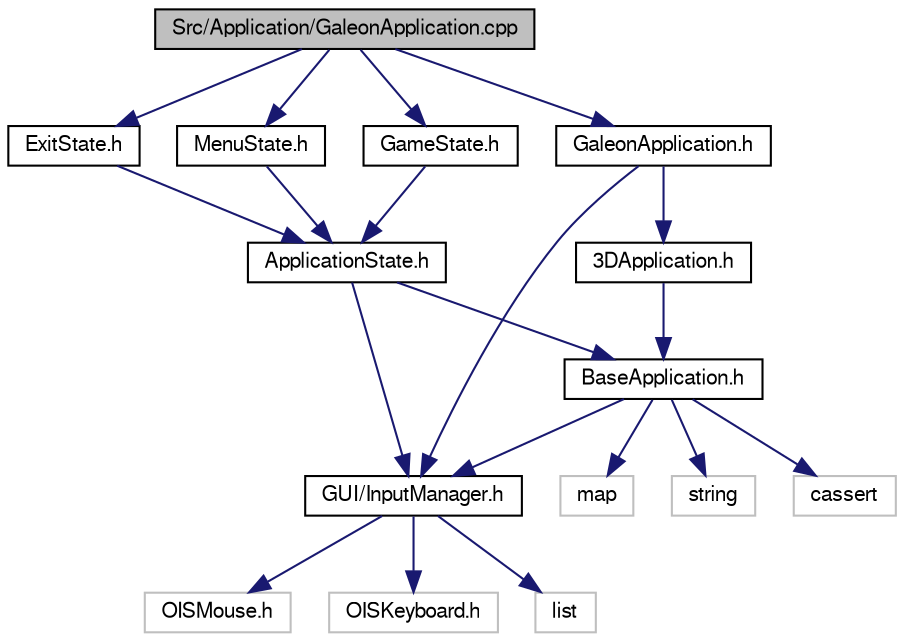 digraph "Src/Application/GaleonApplication.cpp"
{
  edge [fontname="FreeSans",fontsize="10",labelfontname="FreeSans",labelfontsize="10"];
  node [fontname="FreeSans",fontsize="10",shape=record];
  Node1 [label="Src/Application/GaleonApplication.cpp",height=0.2,width=0.4,color="black", fillcolor="grey75", style="filled", fontcolor="black"];
  Node1 -> Node2 [color="midnightblue",fontsize="10",style="solid",fontname="FreeSans"];
  Node2 [label="GaleonApplication.h",height=0.2,width=0.4,color="black", fillcolor="white", style="filled",URL="$_galeon_application_8h.html",tooltip="Contiene la declaración de la clase aplicacion para aplicaciones basadas en Ogre. ..."];
  Node2 -> Node3 [color="midnightblue",fontsize="10",style="solid",fontname="FreeSans"];
  Node3 [label="3DApplication.h",height=0.2,width=0.4,color="black", fillcolor="white", style="filled",URL="$3_d_application_8h.html",tooltip="Contiene la declaración de la clase aplicacion para aplicaciones basadas en Ogre. ..."];
  Node3 -> Node4 [color="midnightblue",fontsize="10",style="solid",fontname="FreeSans"];
  Node4 [label="BaseApplication.h",height=0.2,width=0.4,color="black", fillcolor="white", style="filled",URL="$_base_application_8h.html",tooltip="Contiene la declaración de la clase aplicacion, que maneja la ejecución de todo el juego..."];
  Node4 -> Node5 [color="midnightblue",fontsize="10",style="solid",fontname="FreeSans"];
  Node5 [label="GUI/InputManager.h",height=0.2,width=0.4,color="black", fillcolor="white", style="filled",URL="$_input_manager_8h.html",tooltip="Contiene la declaración del gestor de periféricos de entrada así como las clases oyentes que deben ex..."];
  Node5 -> Node6 [color="midnightblue",fontsize="10",style="solid",fontname="FreeSans"];
  Node6 [label="OISMouse.h",height=0.2,width=0.4,color="grey75", fillcolor="white", style="filled"];
  Node5 -> Node7 [color="midnightblue",fontsize="10",style="solid",fontname="FreeSans"];
  Node7 [label="OISKeyboard.h",height=0.2,width=0.4,color="grey75", fillcolor="white", style="filled"];
  Node5 -> Node8 [color="midnightblue",fontsize="10",style="solid",fontname="FreeSans"];
  Node8 [label="list",height=0.2,width=0.4,color="grey75", fillcolor="white", style="filled"];
  Node4 -> Node9 [color="midnightblue",fontsize="10",style="solid",fontname="FreeSans"];
  Node9 [label="map",height=0.2,width=0.4,color="grey75", fillcolor="white", style="filled"];
  Node4 -> Node10 [color="midnightblue",fontsize="10",style="solid",fontname="FreeSans"];
  Node10 [label="string",height=0.2,width=0.4,color="grey75", fillcolor="white", style="filled"];
  Node4 -> Node11 [color="midnightblue",fontsize="10",style="solid",fontname="FreeSans"];
  Node11 [label="cassert",height=0.2,width=0.4,color="grey75", fillcolor="white", style="filled"];
  Node2 -> Node5 [color="midnightblue",fontsize="10",style="solid",fontname="FreeSans"];
  Node1 -> Node12 [color="midnightblue",fontsize="10",style="solid",fontname="FreeSans"];
  Node12 [label="ExitState.h",height=0.2,width=0.4,color="black", fillcolor="white", style="filled",URL="$_exit_state_8h.html",tooltip="Contiene la declaración de un estado muy sencillo e independiente de la plataforma, que provoca la terminación de la aplicación. "];
  Node12 -> Node13 [color="midnightblue",fontsize="10",style="solid",fontname="FreeSans"];
  Node13 [label="ApplicationState.h",height=0.2,width=0.4,color="black", fillcolor="white", style="filled",URL="$_application_state_8h.html",tooltip="Contiene la declaración de la clase que representa un estado de la aplicacion. "];
  Node13 -> Node4 [color="midnightblue",fontsize="10",style="solid",fontname="FreeSans"];
  Node13 -> Node5 [color="midnightblue",fontsize="10",style="solid",fontname="FreeSans"];
  Node1 -> Node14 [color="midnightblue",fontsize="10",style="solid",fontname="FreeSans"];
  Node14 [label="MenuState.h",height=0.2,width=0.4,color="black", fillcolor="white", style="filled",URL="$_menu_state_8h.html",tooltip="Contiene la declaración del estado de menú. "];
  Node14 -> Node13 [color="midnightblue",fontsize="10",style="solid",fontname="FreeSans"];
  Node1 -> Node15 [color="midnightblue",fontsize="10",style="solid",fontname="FreeSans"];
  Node15 [label="GameState.h",height=0.2,width=0.4,color="black", fillcolor="white", style="filled",URL="$_game_state_8h.html",tooltip="Contiene la declaración del estado de juego. "];
  Node15 -> Node13 [color="midnightblue",fontsize="10",style="solid",fontname="FreeSans"];
}
